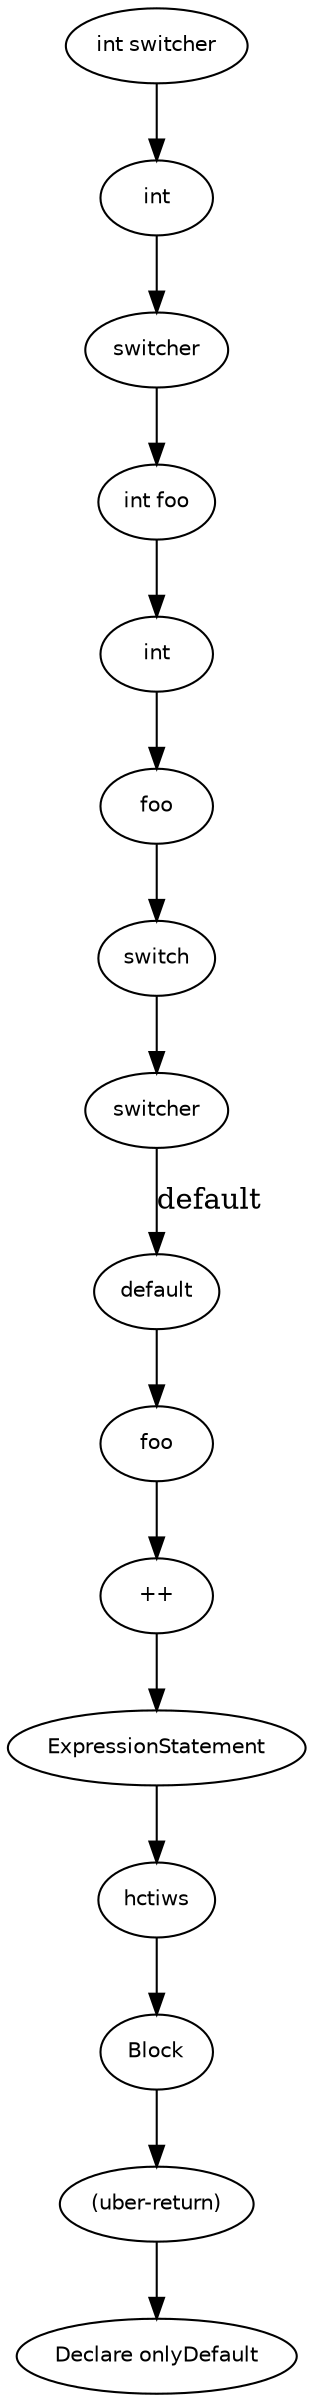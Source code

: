 digraph onlyDefault {
  9 [
    label = hctiws,
    fontname = Helvetica,
    fontsize = 10
  ];
  8 [
    label = foo,
    fontname = Helvetica,
    fontsize = 10
  ];
  16 [
    label = Block,
    fontname = Helvetica,
    fontsize = 10
  ];
  7 [
    label = int,
    fontname = Helvetica,
    fontsize = 10
  ];
  15 [
    label = foo,
    fontname = Helvetica,
    fontsize = 10
  ];
  6 [
    label = "int foo",
    fontname = Helvetica,
    fontsize = 10
  ];
  14 [
    label = "++",
    fontname = Helvetica,
    fontsize = 10
  ];
  5 [
    label = switcher,
    fontname = Helvetica,
    fontsize = 10
  ];
  13 [
    label = ExpressionStatement,
    fontname = Helvetica,
    fontsize = 10
  ];
  4 [
    label = int,
    fontname = Helvetica,
    fontsize = 10
  ];
  12 [
    label = default,
    fontname = Helvetica,
    fontsize = 10
  ];
  3 [
    label = "int switcher",
    fontname = Helvetica,
    fontsize = 10
  ];
  2 [
    label = "(uber-return)",
    fontname = Helvetica,
    fontsize = 10
  ];
  11 [
    label = switcher,
    fontname = Helvetica,
    fontsize = 10
  ];
  10 [
    label = switch,
    fontname = Helvetica,
    fontsize = 10
  ];
  0 [
    label = "Declare onlyDefault",
    fontname = Helvetica,
    fontsize = 10
  ];
  12 -> 15 [
    label = ""
  ];
  8 -> 10 [
    label = ""
  ];
  14 -> 13 [
    label = ""
  ];
  6 -> 7 [
    label = ""
  ];
  3 -> 4 [
    label = ""
  ];
  9 -> 16 [
    label = ""
  ];
  5 -> 6 [
    label = ""
  ];
  11 -> 12 [
    label = default
  ];
  15 -> 14 [
    label = ""
  ];
  10 -> 11 [
    label = ""
  ];
  2 -> 0 [
    label = ""
  ];
  13 -> 9 [
    label = ""
  ];
  7 -> 8 [
    label = ""
  ];
  4 -> 5 [
    label = ""
  ];
  16 -> 2 [
    label = ""
  ];
}
